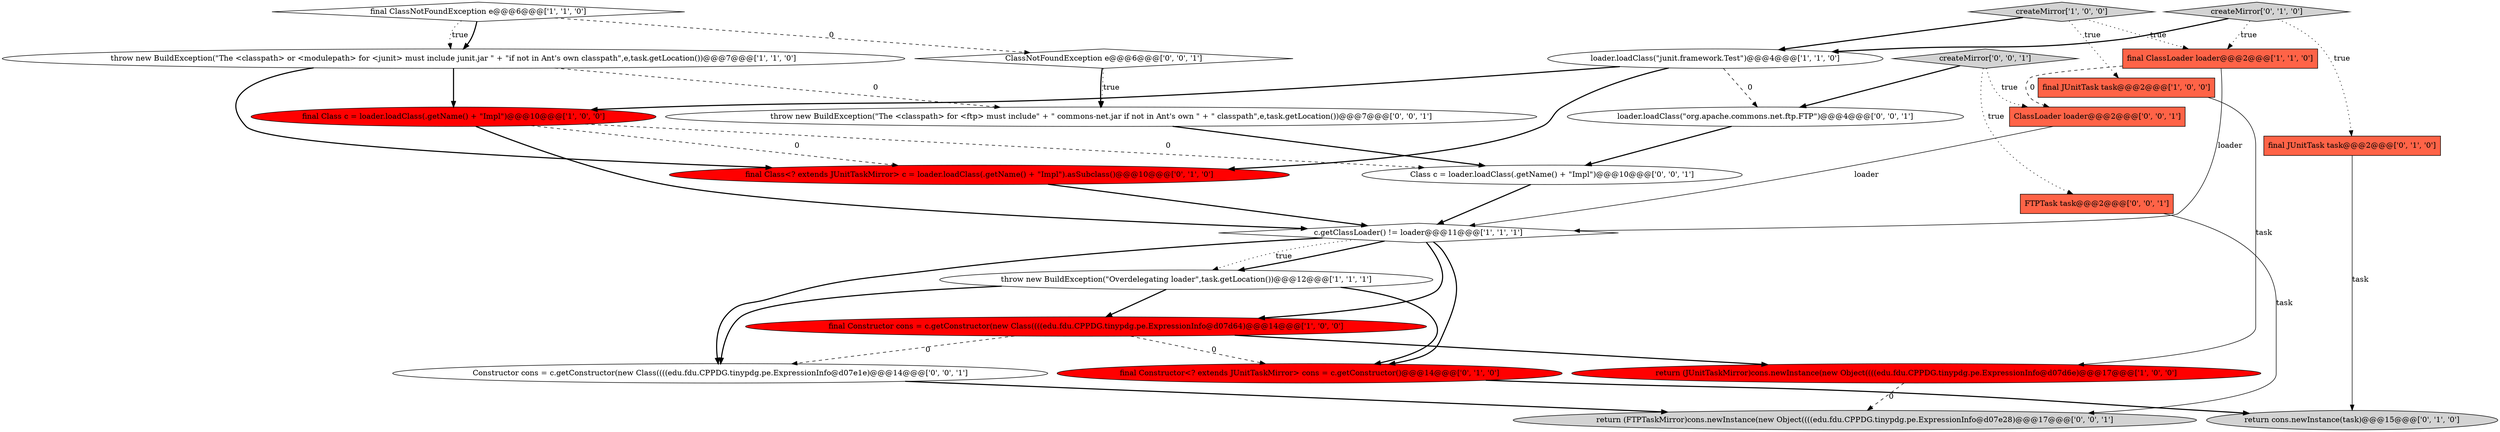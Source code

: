 digraph {
19 [style = filled, label = "ClassLoader loader@@@2@@@['0', '0', '1']", fillcolor = tomato, shape = box image = "AAA0AAABBB3BBB"];
16 [style = filled, label = "ClassNotFoundException e@@@6@@@['0', '0', '1']", fillcolor = white, shape = diamond image = "AAA0AAABBB3BBB"];
8 [style = filled, label = "final ClassNotFoundException e@@@6@@@['1', '1', '0']", fillcolor = white, shape = diamond image = "AAA0AAABBB1BBB"];
17 [style = filled, label = "Class c = loader.loadClass(.getName() + \"Impl\")@@@10@@@['0', '0', '1']", fillcolor = white, shape = ellipse image = "AAA0AAABBB3BBB"];
11 [style = filled, label = "return cons.newInstance(task)@@@15@@@['0', '1', '0']", fillcolor = lightgray, shape = ellipse image = "AAA0AAABBB2BBB"];
22 [style = filled, label = "return (FTPTaskMirror)cons.newInstance(new Object((((edu.fdu.CPPDG.tinypdg.pe.ExpressionInfo@d07e28)@@@17@@@['0', '0', '1']", fillcolor = lightgray, shape = ellipse image = "AAA0AAABBB3BBB"];
24 [style = filled, label = "Constructor cons = c.getConstructor(new Class((((edu.fdu.CPPDG.tinypdg.pe.ExpressionInfo@d07e1e)@@@14@@@['0', '0', '1']", fillcolor = white, shape = ellipse image = "AAA0AAABBB3BBB"];
7 [style = filled, label = "final Class c = loader.loadClass(.getName() + \"Impl\")@@@10@@@['1', '0', '0']", fillcolor = red, shape = ellipse image = "AAA1AAABBB1BBB"];
4 [style = filled, label = "throw new BuildException(\"Overdelegating loader\",task.getLocation())@@@12@@@['1', '1', '1']", fillcolor = white, shape = ellipse image = "AAA0AAABBB1BBB"];
15 [style = filled, label = "final Class<? extends JUnitTaskMirror> c = loader.loadClass(.getName() + \"Impl\").asSubclass()@@@10@@@['0', '1', '0']", fillcolor = red, shape = ellipse image = "AAA1AAABBB2BBB"];
5 [style = filled, label = "final JUnitTask task@@@2@@@['1', '0', '0']", fillcolor = tomato, shape = box image = "AAA0AAABBB1BBB"];
21 [style = filled, label = "loader.loadClass(\"org.apache.commons.net.ftp.FTP\")@@@4@@@['0', '0', '1']", fillcolor = white, shape = ellipse image = "AAA0AAABBB3BBB"];
9 [style = filled, label = "createMirror['1', '0', '0']", fillcolor = lightgray, shape = diamond image = "AAA0AAABBB1BBB"];
0 [style = filled, label = "return (JUnitTaskMirror)cons.newInstance(new Object((((edu.fdu.CPPDG.tinypdg.pe.ExpressionInfo@d07d6e)@@@17@@@['1', '0', '0']", fillcolor = red, shape = ellipse image = "AAA1AAABBB1BBB"];
1 [style = filled, label = "loader.loadClass(\"junit.framework.Test\")@@@4@@@['1', '1', '0']", fillcolor = white, shape = ellipse image = "AAA0AAABBB1BBB"];
23 [style = filled, label = "throw new BuildException(\"The <classpath> for <ftp> must include\" + \" commons-net.jar if not in Ant's own \" + \" classpath\",e,task.getLocation())@@@7@@@['0', '0', '1']", fillcolor = white, shape = ellipse image = "AAA0AAABBB3BBB"];
3 [style = filled, label = "c.getClassLoader() != loader@@@11@@@['1', '1', '1']", fillcolor = white, shape = diamond image = "AAA0AAABBB1BBB"];
10 [style = filled, label = "throw new BuildException(\"The <classpath> or <modulepath> for <junit> must include junit.jar \" + \"if not in Ant's own classpath\",e,task.getLocation())@@@7@@@['1', '1', '0']", fillcolor = white, shape = ellipse image = "AAA0AAABBB1BBB"];
13 [style = filled, label = "createMirror['0', '1', '0']", fillcolor = lightgray, shape = diamond image = "AAA0AAABBB2BBB"];
6 [style = filled, label = "final ClassLoader loader@@@2@@@['1', '1', '0']", fillcolor = tomato, shape = box image = "AAA0AAABBB1BBB"];
12 [style = filled, label = "final Constructor<? extends JUnitTaskMirror> cons = c.getConstructor()@@@14@@@['0', '1', '0']", fillcolor = red, shape = ellipse image = "AAA1AAABBB2BBB"];
18 [style = filled, label = "FTPTask task@@@2@@@['0', '0', '1']", fillcolor = tomato, shape = box image = "AAA0AAABBB3BBB"];
2 [style = filled, label = "final Constructor cons = c.getConstructor(new Class((((edu.fdu.CPPDG.tinypdg.pe.ExpressionInfo@d07d64)@@@14@@@['1', '0', '0']", fillcolor = red, shape = ellipse image = "AAA1AAABBB1BBB"];
14 [style = filled, label = "final JUnitTask task@@@2@@@['0', '1', '0']", fillcolor = tomato, shape = box image = "AAA0AAABBB2BBB"];
20 [style = filled, label = "createMirror['0', '0', '1']", fillcolor = lightgray, shape = diamond image = "AAA0AAABBB3BBB"];
13->6 [style = dotted, label="true"];
8->10 [style = bold, label=""];
8->16 [style = dashed, label="0"];
4->24 [style = bold, label=""];
10->15 [style = bold, label=""];
19->3 [style = solid, label="loader"];
3->24 [style = bold, label=""];
6->3 [style = solid, label="loader"];
7->17 [style = dashed, label="0"];
1->15 [style = bold, label=""];
14->11 [style = solid, label="task"];
12->11 [style = bold, label=""];
3->4 [style = dotted, label="true"];
1->21 [style = dashed, label="0"];
4->2 [style = bold, label=""];
16->23 [style = bold, label=""];
3->12 [style = bold, label=""];
8->10 [style = dotted, label="true"];
15->3 [style = bold, label=""];
24->22 [style = bold, label=""];
9->6 [style = dotted, label="true"];
1->7 [style = bold, label=""];
10->7 [style = bold, label=""];
3->4 [style = bold, label=""];
16->23 [style = dotted, label="true"];
7->3 [style = bold, label=""];
5->0 [style = solid, label="task"];
13->1 [style = bold, label=""];
0->22 [style = dashed, label="0"];
20->21 [style = bold, label=""];
18->22 [style = solid, label="task"];
2->12 [style = dashed, label="0"];
2->0 [style = bold, label=""];
3->2 [style = bold, label=""];
6->19 [style = dashed, label="0"];
17->3 [style = bold, label=""];
20->18 [style = dotted, label="true"];
4->12 [style = bold, label=""];
7->15 [style = dashed, label="0"];
23->17 [style = bold, label=""];
20->19 [style = dotted, label="true"];
2->24 [style = dashed, label="0"];
9->1 [style = bold, label=""];
13->14 [style = dotted, label="true"];
21->17 [style = bold, label=""];
10->23 [style = dashed, label="0"];
9->5 [style = dotted, label="true"];
}
